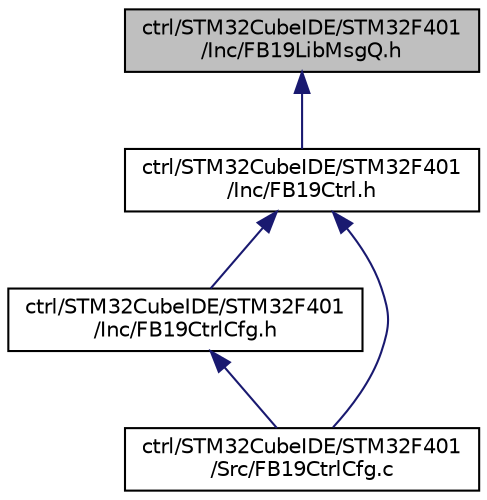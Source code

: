digraph "ctrl/STM32CubeIDE/STM32F401/Inc/FB19LibMsgQ.h"
{
 // LATEX_PDF_SIZE
  edge [fontname="Helvetica",fontsize="10",labelfontname="Helvetica",labelfontsize="10"];
  node [fontname="Helvetica",fontsize="10",shape=record];
  Node1 [label="ctrl/STM32CubeIDE/STM32F401\l/Inc/FB19LibMsgQ.h",height=0.2,width=0.4,color="black", fillcolor="grey75", style="filled", fontcolor="black",tooltip="This file publishes the interface of a FieldBus19 library that encapsulates a specific type of messag..."];
  Node1 -> Node2 [dir="back",color="midnightblue",fontsize="10",style="solid"];
  Node2 [label="ctrl/STM32CubeIDE/STM32F401\l/Inc/FB19Ctrl.h",height=0.2,width=0.4,color="black", fillcolor="white", style="filled",URL="$_f_b19_ctrl_8h.html",tooltip="This file publishes the interface of the FieldBus19 Controller library."];
  Node2 -> Node3 [dir="back",color="midnightblue",fontsize="10",style="solid"];
  Node3 [label="ctrl/STM32CubeIDE/STM32F401\l/Inc/FB19CtrlCfg.h",height=0.2,width=0.4,color="black", fillcolor="white", style="filled",URL="$_f_b19_ctrl_cfg_8h.html",tooltip="This file publishes the interface of the FieldBus19 Controller configuration file."];
  Node3 -> Node4 [dir="back",color="midnightblue",fontsize="10",style="solid"];
  Node4 [label="ctrl/STM32CubeIDE/STM32F401\l/Src/FB19CtrlCfg.c",height=0.2,width=0.4,color="black", fillcolor="white", style="filled",URL="$_f_b19_ctrl_cfg_8c.html",tooltip="This file implements the interface of the FieldBus19 Controller configuration module."];
  Node2 -> Node4 [dir="back",color="midnightblue",fontsize="10",style="solid"];
}
